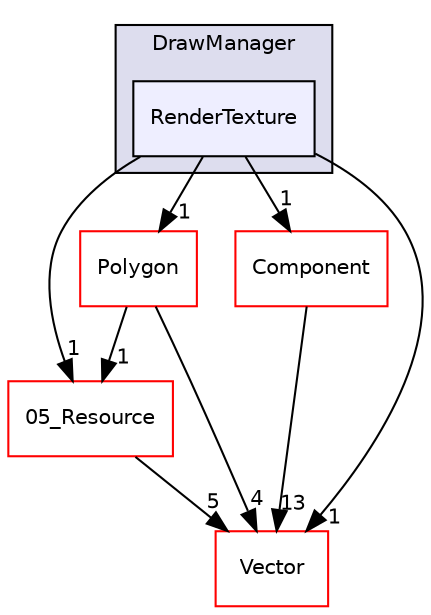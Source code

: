 digraph "C:/HAL/PG関係/03_作成プログラム/03_HAL授業/就職作品/Project/source/04_Tool/ComponentManager/DrawManager/RenderTexture" {
  compound=true
  node [ fontsize="10", fontname="Helvetica"];
  edge [ labelfontsize="10", labelfontname="Helvetica"];
  subgraph clusterdir_8e678a1fe8c743c8351c848d99f2168d {
    graph [ bgcolor="#ddddee", pencolor="black", label="DrawManager" fontname="Helvetica", fontsize="10", URL="dir_8e678a1fe8c743c8351c848d99f2168d.html"]
  dir_6aa5dbea7db10bb20bd62536cc707821 [shape=box, label="RenderTexture", style="filled", fillcolor="#eeeeff", pencolor="black", URL="dir_6aa5dbea7db10bb20bd62536cc707821.html"];
  }
  dir_6e58c436369e4a795ef16d3c489c4702 [shape=box label="05_Resource" fillcolor="white" style="filled" color="red" URL="dir_6e58c436369e4a795ef16d3c489c4702.html"];
  dir_8b4c9f422ddaad2e4cc1fcd7bddd2678 [shape=box label="Polygon" fillcolor="white" style="filled" color="red" URL="dir_8b4c9f422ddaad2e4cc1fcd7bddd2678.html"];
  dir_9bdf09a476fe7fa6e3a0e14af6a4b1af [shape=box label="Component" fillcolor="white" style="filled" color="red" URL="dir_9bdf09a476fe7fa6e3a0e14af6a4b1af.html"];
  dir_e5c1ae2f1092e95ef2033dbd3d9e326c [shape=box label="Vector" fillcolor="white" style="filled" color="red" URL="dir_e5c1ae2f1092e95ef2033dbd3d9e326c.html"];
  dir_6e58c436369e4a795ef16d3c489c4702->dir_e5c1ae2f1092e95ef2033dbd3d9e326c [headlabel="5", labeldistance=1.5 headhref="dir_000158_000149.html"];
  dir_6aa5dbea7db10bb20bd62536cc707821->dir_6e58c436369e4a795ef16d3c489c4702 [headlabel="1", labeldistance=1.5 headhref="dir_000118_000158.html"];
  dir_6aa5dbea7db10bb20bd62536cc707821->dir_8b4c9f422ddaad2e4cc1fcd7bddd2678 [headlabel="1", labeldistance=1.5 headhref="dir_000118_000142.html"];
  dir_6aa5dbea7db10bb20bd62536cc707821->dir_9bdf09a476fe7fa6e3a0e14af6a4b1af [headlabel="1", labeldistance=1.5 headhref="dir_000118_000081.html"];
  dir_6aa5dbea7db10bb20bd62536cc707821->dir_e5c1ae2f1092e95ef2033dbd3d9e326c [headlabel="1", labeldistance=1.5 headhref="dir_000118_000149.html"];
  dir_8b4c9f422ddaad2e4cc1fcd7bddd2678->dir_6e58c436369e4a795ef16d3c489c4702 [headlabel="1", labeldistance=1.5 headhref="dir_000142_000158.html"];
  dir_8b4c9f422ddaad2e4cc1fcd7bddd2678->dir_e5c1ae2f1092e95ef2033dbd3d9e326c [headlabel="4", labeldistance=1.5 headhref="dir_000142_000149.html"];
  dir_9bdf09a476fe7fa6e3a0e14af6a4b1af->dir_e5c1ae2f1092e95ef2033dbd3d9e326c [headlabel="13", labeldistance=1.5 headhref="dir_000081_000149.html"];
}
